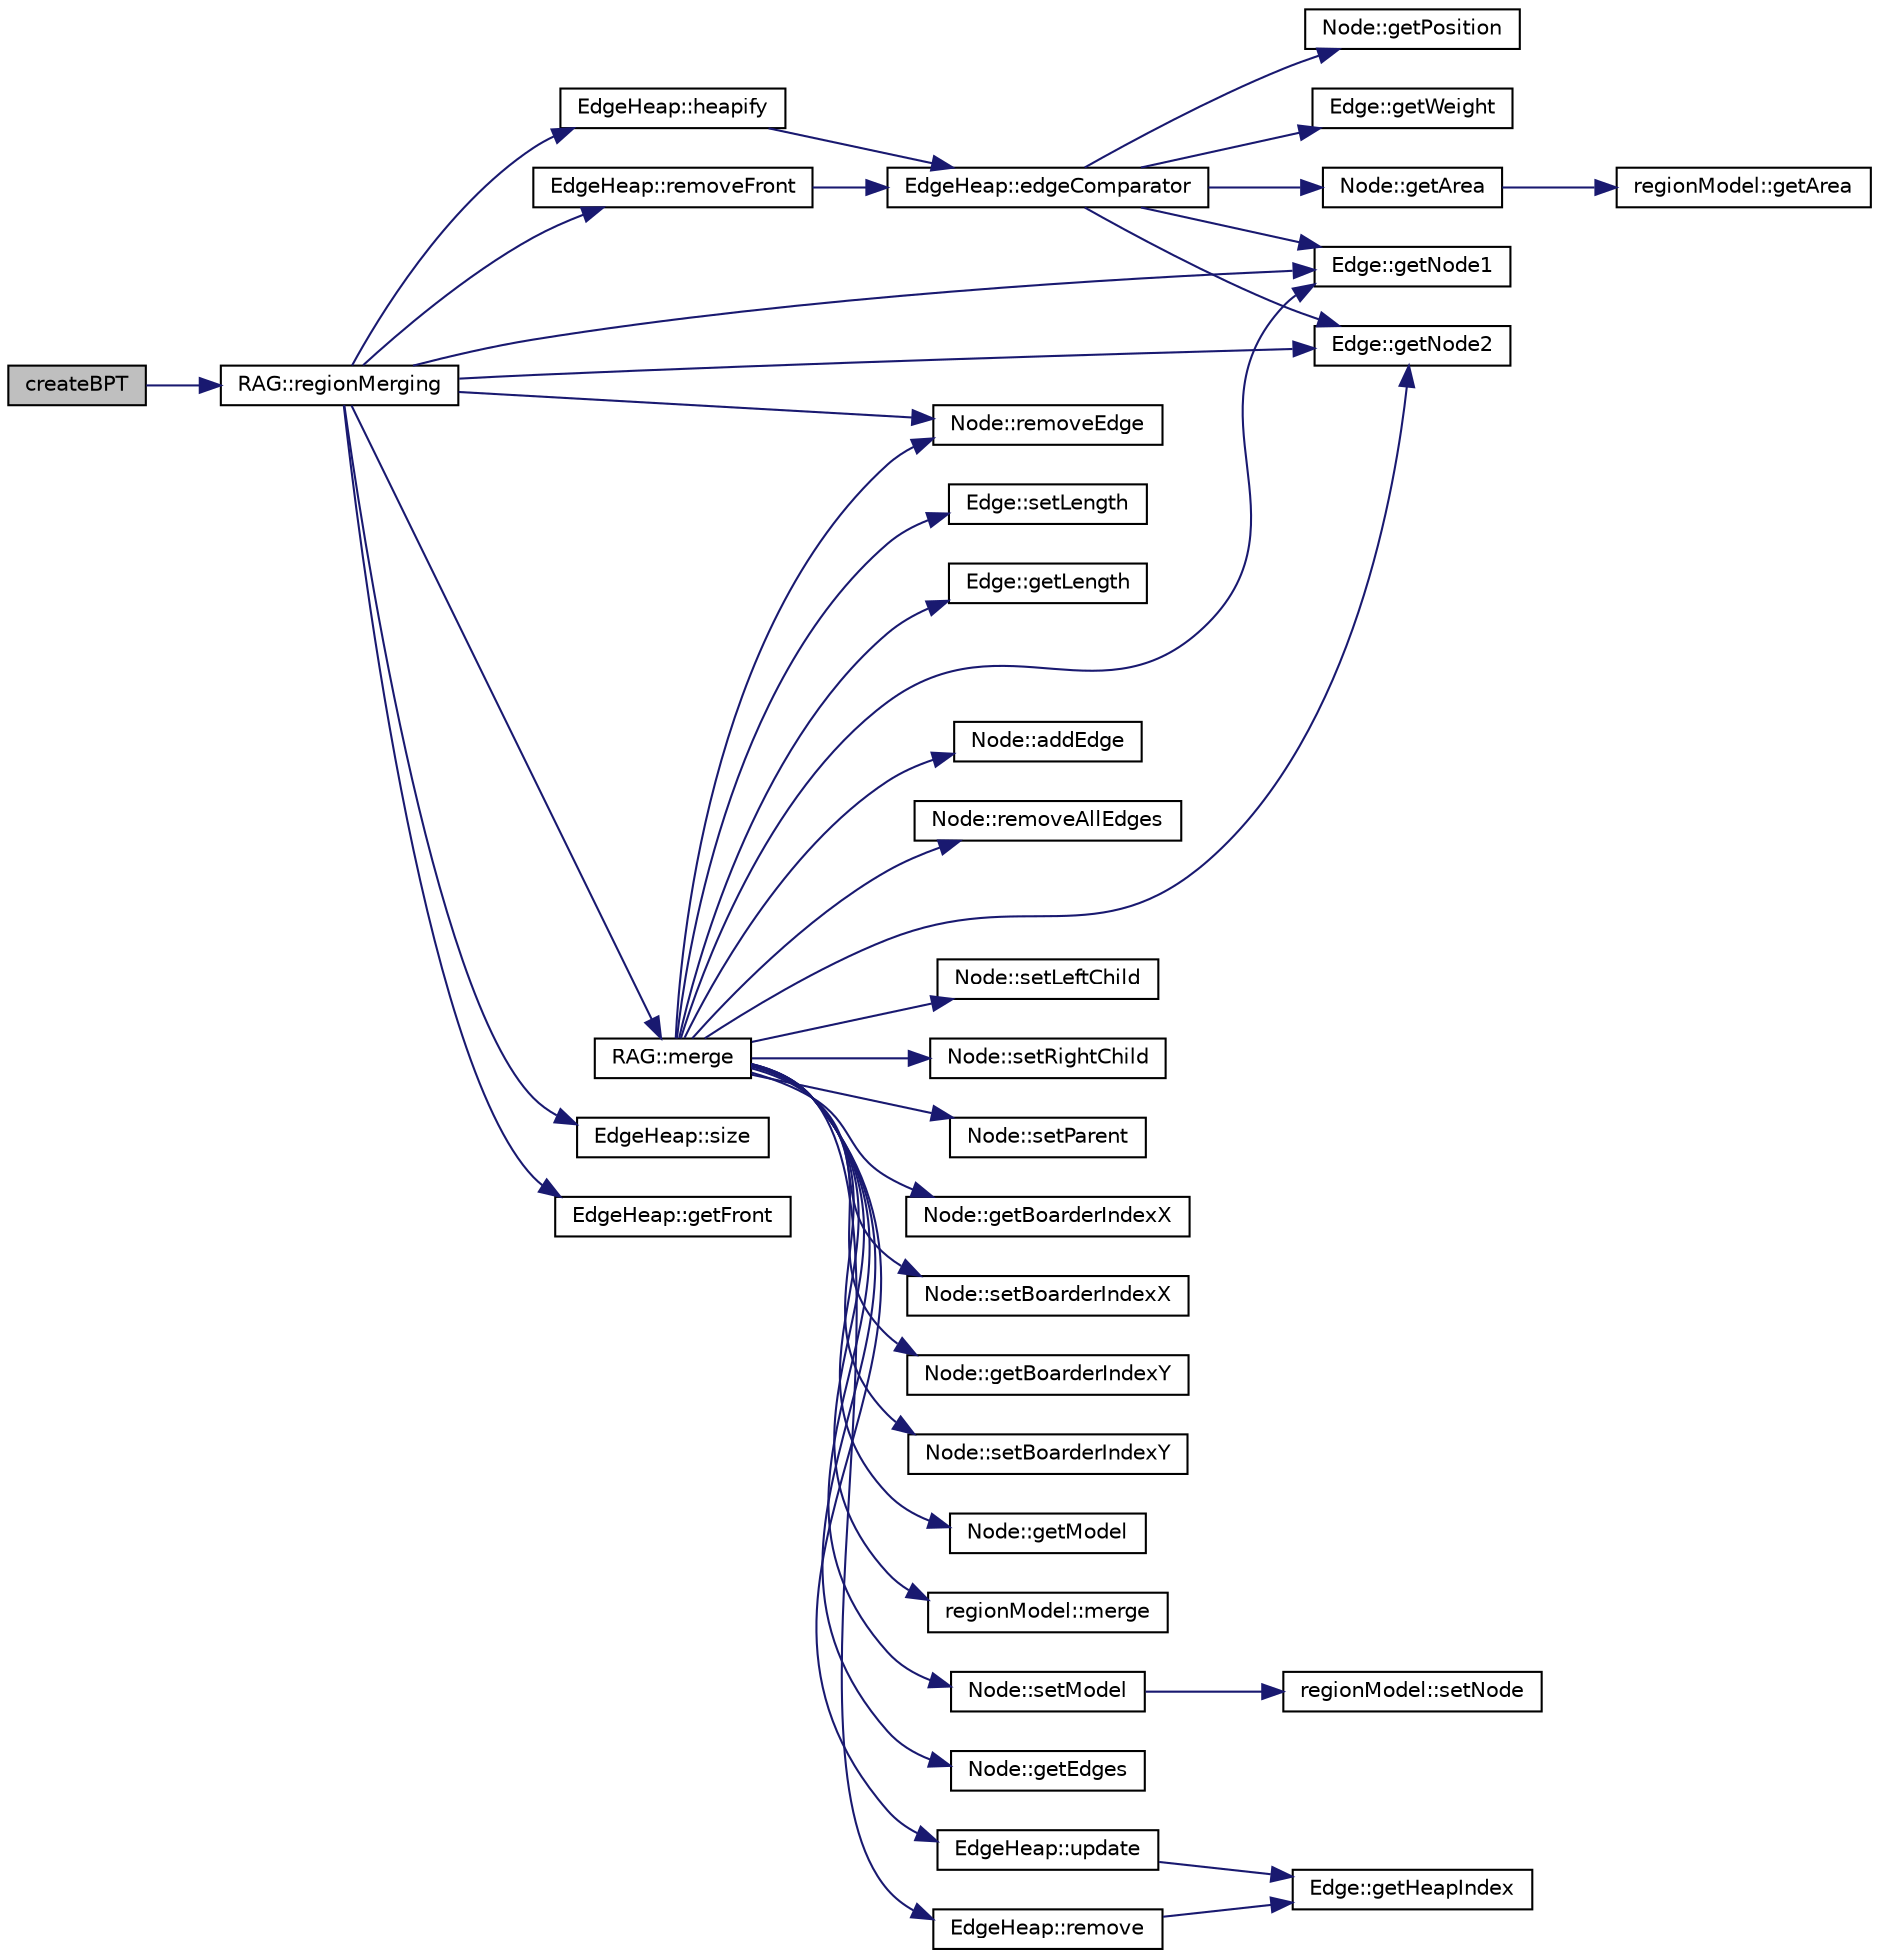 digraph "createBPT"
{
  edge [fontname="Helvetica",fontsize="10",labelfontname="Helvetica",labelfontsize="10"];
  node [fontname="Helvetica",fontsize="10",shape=record];
  rankdir="LR";
  Node1 [label="createBPT",height=0.2,width=0.4,color="black", fillcolor="grey75", style="filled", fontcolor="black"];
  Node1 -> Node2 [color="midnightblue",fontsize="10",style="solid",fontname="Helvetica"];
  Node2 [label="RAG::regionMerging",height=0.2,width=0.4,color="black", fillcolor="white", style="filled",URL="$class_r_a_g.html#aa35ff4aa2e8c951da85844341b430d94"];
  Node2 -> Node3 [color="midnightblue",fontsize="10",style="solid",fontname="Helvetica"];
  Node3 [label="EdgeHeap::heapify",height=0.2,width=0.4,color="black", fillcolor="white", style="filled",URL="$class_edge_heap.html#a9162c75ff16e9a609e708dc61ff0395e"];
  Node3 -> Node4 [color="midnightblue",fontsize="10",style="solid",fontname="Helvetica"];
  Node4 [label="EdgeHeap::edgeComparator",height=0.2,width=0.4,color="black", fillcolor="white", style="filled",URL="$class_edge_heap.html#aee27c4b5c5eea1eddad5c9a786c93e17"];
  Node4 -> Node5 [color="midnightblue",fontsize="10",style="solid",fontname="Helvetica"];
  Node5 [label="Edge::getWeight",height=0.2,width=0.4,color="black", fillcolor="white", style="filled",URL="$class_edge.html#ad7bf538ca1cf1d4d108235c5304c458b"];
  Node4 -> Node6 [color="midnightblue",fontsize="10",style="solid",fontname="Helvetica"];
  Node6 [label="Edge::getNode1",height=0.2,width=0.4,color="black", fillcolor="white", style="filled",URL="$class_edge.html#a71b36dea35f97b8f920ee038d068aa1c"];
  Node4 -> Node7 [color="midnightblue",fontsize="10",style="solid",fontname="Helvetica"];
  Node7 [label="Node::getArea",height=0.2,width=0.4,color="black", fillcolor="white", style="filled",URL="$class_node.html#af7f0b67db0505d7e27218d55441a9f7f"];
  Node7 -> Node8 [color="midnightblue",fontsize="10",style="solid",fontname="Helvetica"];
  Node8 [label="regionModel::getArea",height=0.2,width=0.4,color="black", fillcolor="white", style="filled",URL="$classregion_model.html#a80caee5614644b9a58695e488b84ab34"];
  Node4 -> Node9 [color="midnightblue",fontsize="10",style="solid",fontname="Helvetica"];
  Node9 [label="Edge::getNode2",height=0.2,width=0.4,color="black", fillcolor="white", style="filled",URL="$class_edge.html#a19de368e9a77bd47d5882a90e51d145d"];
  Node4 -> Node10 [color="midnightblue",fontsize="10",style="solid",fontname="Helvetica"];
  Node10 [label="Node::getPosition",height=0.2,width=0.4,color="black", fillcolor="white", style="filled",URL="$class_node.html#aca18f927d6e3e68be84538066f2ed2e7"];
  Node2 -> Node11 [color="midnightblue",fontsize="10",style="solid",fontname="Helvetica"];
  Node11 [label="EdgeHeap::size",height=0.2,width=0.4,color="black", fillcolor="white", style="filled",URL="$class_edge_heap.html#a22727e9c338fb1aaa6722031445373c3"];
  Node2 -> Node12 [color="midnightblue",fontsize="10",style="solid",fontname="Helvetica"];
  Node12 [label="EdgeHeap::getFront",height=0.2,width=0.4,color="black", fillcolor="white", style="filled",URL="$class_edge_heap.html#aa469a947b30ac1677c6ee71af100f2a8"];
  Node2 -> Node13 [color="midnightblue",fontsize="10",style="solid",fontname="Helvetica"];
  Node13 [label="EdgeHeap::removeFront",height=0.2,width=0.4,color="black", fillcolor="white", style="filled",URL="$class_edge_heap.html#a2e669592316f3b96125656dd603d80fc"];
  Node13 -> Node4 [color="midnightblue",fontsize="10",style="solid",fontname="Helvetica"];
  Node2 -> Node6 [color="midnightblue",fontsize="10",style="solid",fontname="Helvetica"];
  Node2 -> Node9 [color="midnightblue",fontsize="10",style="solid",fontname="Helvetica"];
  Node2 -> Node14 [color="midnightblue",fontsize="10",style="solid",fontname="Helvetica"];
  Node14 [label="Node::removeEdge",height=0.2,width=0.4,color="black", fillcolor="white", style="filled",URL="$class_node.html#a8f6ea43b31c7a34accbc1bba0a8b61e7"];
  Node2 -> Node15 [color="midnightblue",fontsize="10",style="solid",fontname="Helvetica"];
  Node15 [label="RAG::merge",height=0.2,width=0.4,color="black", fillcolor="white", style="filled",URL="$class_r_a_g.html#a1e07bd7d6066bba42af5bd3cd514af54"];
  Node15 -> Node16 [color="midnightblue",fontsize="10",style="solid",fontname="Helvetica"];
  Node16 [label="Node::setLeftChild",height=0.2,width=0.4,color="black", fillcolor="white", style="filled",URL="$class_node.html#a00a545f985471848865b7c0e5b539691"];
  Node15 -> Node17 [color="midnightblue",fontsize="10",style="solid",fontname="Helvetica"];
  Node17 [label="Node::setRightChild",height=0.2,width=0.4,color="black", fillcolor="white", style="filled",URL="$class_node.html#a824fb533782e14577b9aed48c77759eb"];
  Node15 -> Node18 [color="midnightblue",fontsize="10",style="solid",fontname="Helvetica"];
  Node18 [label="Node::setParent",height=0.2,width=0.4,color="black", fillcolor="white", style="filled",URL="$class_node.html#adbea92476d7633b5cec4f0881f1915b4"];
  Node15 -> Node19 [color="midnightblue",fontsize="10",style="solid",fontname="Helvetica"];
  Node19 [label="Node::getBoarderIndexX",height=0.2,width=0.4,color="black", fillcolor="white", style="filled",URL="$class_node.html#ab8d9fa915cf2d13769b17e3464c15dd7"];
  Node15 -> Node20 [color="midnightblue",fontsize="10",style="solid",fontname="Helvetica"];
  Node20 [label="Node::setBoarderIndexX",height=0.2,width=0.4,color="black", fillcolor="white", style="filled",URL="$class_node.html#a45e88c2e78f1b4b8ee1f276c318e8fae"];
  Node15 -> Node21 [color="midnightblue",fontsize="10",style="solid",fontname="Helvetica"];
  Node21 [label="Node::getBoarderIndexY",height=0.2,width=0.4,color="black", fillcolor="white", style="filled",URL="$class_node.html#a2919276627db854e6e7be3fb0f1fe815"];
  Node15 -> Node22 [color="midnightblue",fontsize="10",style="solid",fontname="Helvetica"];
  Node22 [label="Node::setBoarderIndexY",height=0.2,width=0.4,color="black", fillcolor="white", style="filled",URL="$class_node.html#a892f133910a3c2edb5fe2dd5aaad6068"];
  Node15 -> Node23 [color="midnightblue",fontsize="10",style="solid",fontname="Helvetica"];
  Node23 [label="Node::getModel",height=0.2,width=0.4,color="black", fillcolor="white", style="filled",URL="$class_node.html#a412d0d4c9e031df3f73aac5ad0f1fa08"];
  Node15 -> Node24 [color="midnightblue",fontsize="10",style="solid",fontname="Helvetica"];
  Node24 [label="regionModel::merge",height=0.2,width=0.4,color="black", fillcolor="white", style="filled",URL="$classregion_model.html#a250d1ade51383c0fe631d933b5a7d75e"];
  Node15 -> Node25 [color="midnightblue",fontsize="10",style="solid",fontname="Helvetica"];
  Node25 [label="Node::setModel",height=0.2,width=0.4,color="black", fillcolor="white", style="filled",URL="$class_node.html#a9e47fa25cf909c13bff15c324d0d92e9"];
  Node25 -> Node26 [color="midnightblue",fontsize="10",style="solid",fontname="Helvetica"];
  Node26 [label="regionModel::setNode",height=0.2,width=0.4,color="black", fillcolor="white", style="filled",URL="$classregion_model.html#a058d9ec9f70ba95bda8e2dc2bb08c368"];
  Node15 -> Node27 [color="midnightblue",fontsize="10",style="solid",fontname="Helvetica"];
  Node27 [label="Node::getEdges",height=0.2,width=0.4,color="black", fillcolor="white", style="filled",URL="$class_node.html#a764a4d9fceaab9a046d40ff9b88277f6"];
  Node15 -> Node28 [color="midnightblue",fontsize="10",style="solid",fontname="Helvetica"];
  Node28 [label="EdgeHeap::update",height=0.2,width=0.4,color="black", fillcolor="white", style="filled",URL="$class_edge_heap.html#ad66bfbeff7358de46c610032abdce3e4"];
  Node28 -> Node29 [color="midnightblue",fontsize="10",style="solid",fontname="Helvetica"];
  Node29 [label="Edge::getHeapIndex",height=0.2,width=0.4,color="black", fillcolor="white", style="filled",URL="$class_edge.html#af2f46e399341bfe43e4e0b39ff7ccf2d"];
  Node15 -> Node30 [color="midnightblue",fontsize="10",style="solid",fontname="Helvetica"];
  Node30 [label="Edge::setLength",height=0.2,width=0.4,color="black", fillcolor="white", style="filled",URL="$class_edge.html#aa5cc06c446043131c4ad2ccafee622a4"];
  Node15 -> Node31 [color="midnightblue",fontsize="10",style="solid",fontname="Helvetica"];
  Node31 [label="Edge::getLength",height=0.2,width=0.4,color="black", fillcolor="white", style="filled",URL="$class_edge.html#a2b56bd5085229d76aecb269198f77b2d"];
  Node15 -> Node6 [color="midnightblue",fontsize="10",style="solid",fontname="Helvetica"];
  Node15 -> Node14 [color="midnightblue",fontsize="10",style="solid",fontname="Helvetica"];
  Node15 -> Node9 [color="midnightblue",fontsize="10",style="solid",fontname="Helvetica"];
  Node15 -> Node32 [color="midnightblue",fontsize="10",style="solid",fontname="Helvetica"];
  Node32 [label="EdgeHeap::remove",height=0.2,width=0.4,color="black", fillcolor="white", style="filled",URL="$class_edge_heap.html#aa90fb708f699ac6165d6f512348461d8"];
  Node32 -> Node29 [color="midnightblue",fontsize="10",style="solid",fontname="Helvetica"];
  Node15 -> Node33 [color="midnightblue",fontsize="10",style="solid",fontname="Helvetica"];
  Node33 [label="Node::addEdge",height=0.2,width=0.4,color="black", fillcolor="white", style="filled",URL="$class_node.html#a6f22cf3bdc3859d6cba8f15bbc2cb8ea"];
  Node15 -> Node34 [color="midnightblue",fontsize="10",style="solid",fontname="Helvetica"];
  Node34 [label="Node::removeAllEdges",height=0.2,width=0.4,color="black", fillcolor="white", style="filled",URL="$class_node.html#ae1eba591a07e3b678e14767c8b8306c2"];
}
